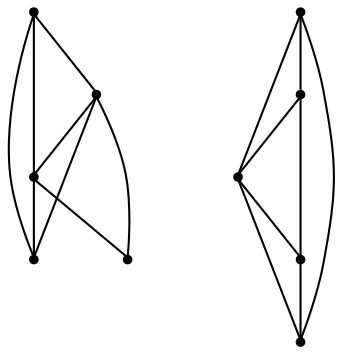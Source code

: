 graph {
  node [shape=point,comment="{\"directed\":false,\"doi\":\"10.1007/978-3-031-22203-0_21\",\"figure\":\"1 (2)\"}"]

  v0 [pos="1529.9468362800017,274.37531824742587"]
  v1 [pos="1453.7440662212769,502.98000003848256"]
  v2 [pos="1396.5901605102242,426.7770829051782"]
  v3 [pos="1453.744066221277,331.5255984682527"]
  v4 [pos="1377.5402151594508,312.4727072052217"]
  v5 [pos="1232.0420305028533,274.37531824742587"]
  v6 [pos="1098.68745315086,426.7770829051782"]
  v7 [pos="1155.838306617863,502.98000003848256"]
  v8 [pos="1193.941249563459,388.67969394738236"]
  v9 [pos="1079.6354729707202,312.4727072052217"]

  v0 -- v1 [id="-1",pos="1529.9468362800017,274.37531824742587 1606.9060223614522,365.5678765512888 1609.252180620834,461.9153893171486 1453.7440662212769,502.98000003848256"]
  v0 -- v2 [id="-2",pos="1529.9468362800017,274.37531824742587 1575.5051714643798,328.74605561939273 1587.0986117790615,483.931369147223 1396.5901605102242,426.7770829051782"]
  v3 -- v1 [id="-3",pos="1453.744066221277,331.5255984682527 1434.6910368322451,255.32274492258676 1368.0137481562483,245.79633108489043 1339.4383850111647,312.4728025866793 1310.8628946892454,379.14927408846813 1320.3894570750745,522.0286150328325 1453.7440662212769,502.98000003848256"]
  v3 -- v0 [id="-4",pos="1453.744066221277,331.5255984682527 1488.2745800663959,329.39611204654994 1518.2293031681827,306.9303132625765 1529.9468362800017,274.37531824742587"]
  v1 -- v2 [id="-5",pos="1453.7440662212769,502.98000003848256 1418.0634286652557,495.8453875277155 1393.4511500647761,463.0322108038331 1396.5901605102242,426.7770829051782"]
  v1 -- v4 [id="-6",pos="1453.7440662212769,502.98000003848256 1320.3894570750745,502.98000003848256 1320.3894570750745,350.57842614364534 1377.5402151594508,312.4727072052217"]
  v2 -- v4 [id="-7",pos="1396.5901605102242,426.7770829051782 1366.1301320472012,396.8349993325132 1358.4414021096768,350.6781951482633 1377.5402151594508,312.4727072052217"]
  v2 -- v3 [id="-8",pos="1396.5901605102242,426.7770829051782 1399.5895943788255,387.80056305296176 1420.763774411215,352.512030845319 1453.744066221277,331.5255984682527"]
  v5 -- v6 [id="-9",pos="1232.0420305028533,274.37531824742587 1277.5994118609658,328.7458012688392 1289.1928521756477,483.9311147966695 1098.68745315086,426.7770829051782"]
  v5 -- v7 [id="-10",pos="1232.0420305028533,274.37531824742587 1309.0002627580384,365.5678765512888 1311.3506178529883,461.9153893171486 1155.838306617863,502.98000003848256"]
  v8 -- v5 [id="-11",pos="1193.941249563459,388.67969394738236 1228.5498499855112,361.7590723937934 1243.5773192095505,316.67743979308926 1232.0420305028533,274.37531824742587"]
  v7 -- v9 [id="-12",pos="1155.838306617863,502.98000003848256 1022.483824648496,502.9757237698015 1022.483824648496,350.5741657718739 1079.6354729707202,312.4727072052217"]
  v7 -- v6 [id="-13",pos="1155.838306617863,502.98000003848256 1120.1617387205747,495.84561008444985 1095.5494601200949,463.0324651543866 1098.68745315086,426.7770829051782"]
  v6 -- v8 [id="-14",pos="1098.68745315086,426.7770829051782 1133.8305778120805,425.2144166919934 1167.4151821497344,411.7832449504865 1193.941249563459,388.67969394738236"]
  v6 -- v9 [id="-15",pos="1098.68745315086,426.7770829051782 1068.2285692793553,396.8352536830667 1060.535642506263,350.6742845085029 1079.6354729707202,312.4727072052217"]
  v9 -- v8 [id="-16",pos="1079.6354729707202,312.4727072052217 1168.5362459537484,274.37128043238874 1206.6422411433941,299.77501887242636 1193.941249563459,388.67969394738236"]
}